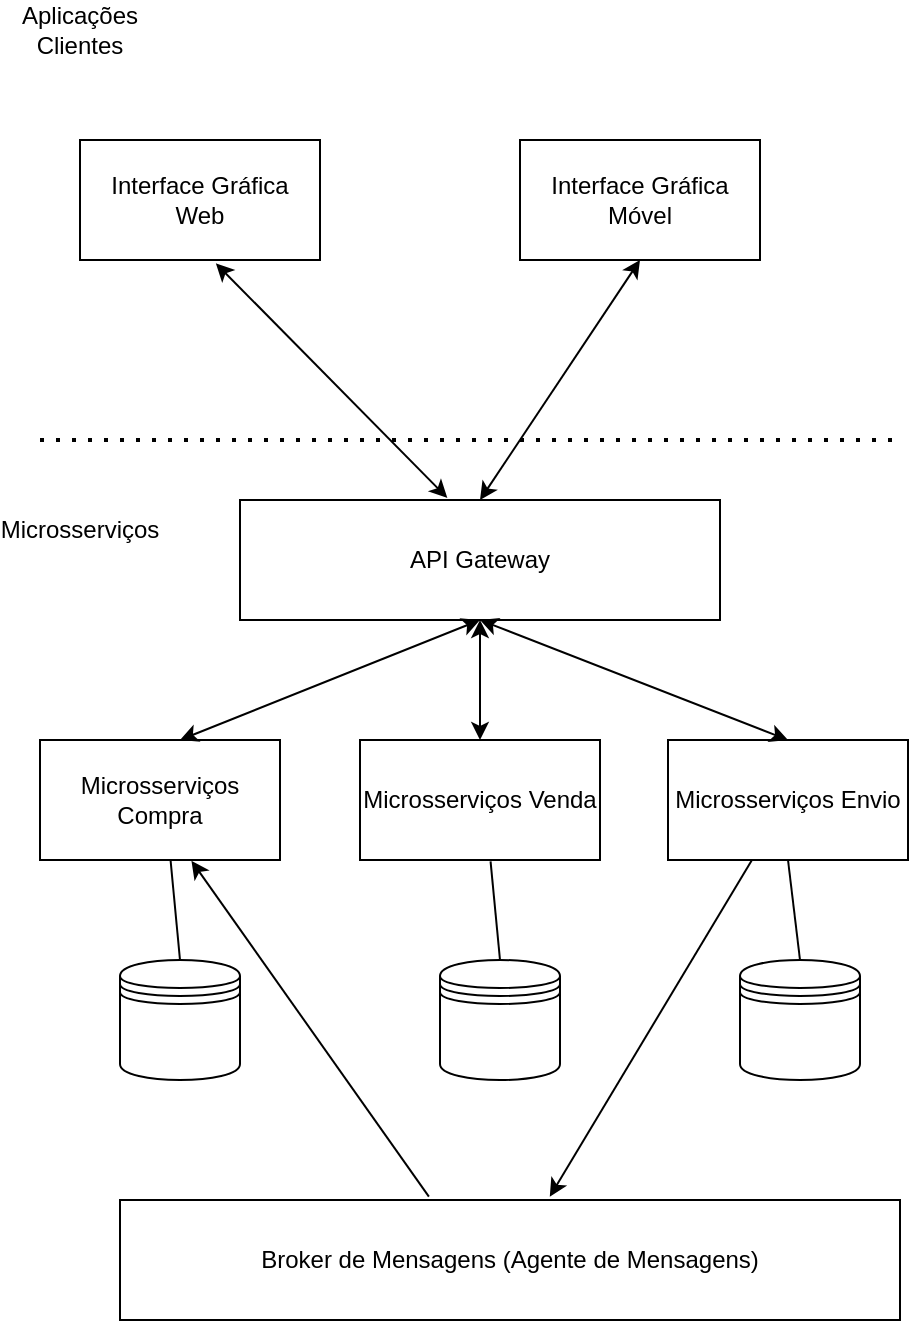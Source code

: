 <mxfile version="21.7.2" type="github">
  <diagram name="Página-1" id="lb2MOwUR2MJy2zvH3EcM">
    <mxGraphModel dx="875" dy="445" grid="1" gridSize="10" guides="1" tooltips="1" connect="1" arrows="1" fold="1" page="1" pageScale="1" pageWidth="827" pageHeight="1169" math="0" shadow="0">
      <root>
        <mxCell id="0" />
        <mxCell id="1" parent="0" />
        <mxCell id="7NhYJqwVJqV0VsxhA9z2-1" value="Interface Gráfica &lt;br&gt;Web" style="rounded=0;whiteSpace=wrap;html=1;" vertex="1" parent="1">
          <mxGeometry x="60" y="100" width="120" height="60" as="geometry" />
        </mxCell>
        <mxCell id="7NhYJqwVJqV0VsxhA9z2-2" value="Interface Gráfica Móvel&lt;br&gt;" style="rounded=0;whiteSpace=wrap;html=1;" vertex="1" parent="1">
          <mxGeometry x="280" y="100" width="120" height="60" as="geometry" />
        </mxCell>
        <mxCell id="7NhYJqwVJqV0VsxhA9z2-3" value="API Gateway&lt;br&gt;" style="rounded=0;whiteSpace=wrap;html=1;" vertex="1" parent="1">
          <mxGeometry x="140" y="280" width="240" height="60" as="geometry" />
        </mxCell>
        <mxCell id="7NhYJqwVJqV0VsxhA9z2-4" value="" style="endArrow=none;dashed=1;html=1;dashPattern=1 3;strokeWidth=2;rounded=0;" edge="1" parent="1">
          <mxGeometry width="50" height="50" relative="1" as="geometry">
            <mxPoint x="40" y="250" as="sourcePoint" />
            <mxPoint x="470" y="250" as="targetPoint" />
          </mxGeometry>
        </mxCell>
        <mxCell id="7NhYJqwVJqV0VsxhA9z2-6" value="Aplicações Clientes" style="text;html=1;strokeColor=none;fillColor=none;align=center;verticalAlign=middle;whiteSpace=wrap;rounded=0;" vertex="1" parent="1">
          <mxGeometry x="30" y="30" width="60" height="30" as="geometry" />
        </mxCell>
        <mxCell id="7NhYJqwVJqV0VsxhA9z2-8" value="Microsserviços&lt;br&gt;" style="text;html=1;strokeColor=none;fillColor=none;align=center;verticalAlign=middle;whiteSpace=wrap;rounded=0;" vertex="1" parent="1">
          <mxGeometry x="30" y="280" width="60" height="30" as="geometry" />
        </mxCell>
        <mxCell id="7NhYJqwVJqV0VsxhA9z2-10" value="" style="endArrow=classic;startArrow=classic;html=1;rounded=0;exitX=0.5;exitY=0;exitDx=0;exitDy=0;entryX=0.5;entryY=1;entryDx=0;entryDy=0;" edge="1" parent="1" source="7NhYJqwVJqV0VsxhA9z2-3" target="7NhYJqwVJqV0VsxhA9z2-2">
          <mxGeometry width="50" height="50" relative="1" as="geometry">
            <mxPoint x="300" y="220" as="sourcePoint" />
            <mxPoint x="350" y="170" as="targetPoint" />
          </mxGeometry>
        </mxCell>
        <mxCell id="7NhYJqwVJqV0VsxhA9z2-11" value="" style="endArrow=classic;startArrow=classic;html=1;rounded=0;entryX=0.566;entryY=1.028;entryDx=0;entryDy=0;entryPerimeter=0;exitX=0.432;exitY=-0.017;exitDx=0;exitDy=0;exitPerimeter=0;" edge="1" parent="1" source="7NhYJqwVJqV0VsxhA9z2-3" target="7NhYJqwVJqV0VsxhA9z2-1">
          <mxGeometry width="50" height="50" relative="1" as="geometry">
            <mxPoint x="270" y="250" as="sourcePoint" />
            <mxPoint x="320" y="200" as="targetPoint" />
          </mxGeometry>
        </mxCell>
        <mxCell id="7NhYJqwVJqV0VsxhA9z2-12" value="Microsserviços Compra&lt;br&gt;" style="rounded=0;whiteSpace=wrap;html=1;" vertex="1" parent="1">
          <mxGeometry x="40" y="400" width="120" height="60" as="geometry" />
        </mxCell>
        <mxCell id="7NhYJqwVJqV0VsxhA9z2-13" value="Microsserviços Venda&lt;br&gt;" style="rounded=0;whiteSpace=wrap;html=1;" vertex="1" parent="1">
          <mxGeometry x="200" y="400" width="120" height="60" as="geometry" />
        </mxCell>
        <mxCell id="7NhYJqwVJqV0VsxhA9z2-14" value="Microsserviços Envio&lt;br&gt;" style="rounded=0;whiteSpace=wrap;html=1;" vertex="1" parent="1">
          <mxGeometry x="354" y="400" width="120" height="60" as="geometry" />
        </mxCell>
        <mxCell id="7NhYJqwVJqV0VsxhA9z2-15" value="" style="shape=datastore;whiteSpace=wrap;html=1;" vertex="1" parent="1">
          <mxGeometry x="80" y="510" width="60" height="60" as="geometry" />
        </mxCell>
        <mxCell id="7NhYJqwVJqV0VsxhA9z2-16" value="" style="shape=datastore;whiteSpace=wrap;html=1;" vertex="1" parent="1">
          <mxGeometry x="390" y="510" width="60" height="60" as="geometry" />
        </mxCell>
        <mxCell id="7NhYJqwVJqV0VsxhA9z2-17" value="" style="shape=datastore;whiteSpace=wrap;html=1;" vertex="1" parent="1">
          <mxGeometry x="240" y="510" width="60" height="60" as="geometry" />
        </mxCell>
        <mxCell id="7NhYJqwVJqV0VsxhA9z2-19" value="" style="endArrow=none;html=1;rounded=0;entryX=0.544;entryY=1.002;entryDx=0;entryDy=0;entryPerimeter=0;" edge="1" parent="1" target="7NhYJqwVJqV0VsxhA9z2-12">
          <mxGeometry width="50" height="50" relative="1" as="geometry">
            <mxPoint x="110" y="510" as="sourcePoint" />
            <mxPoint x="160" y="470" as="targetPoint" />
          </mxGeometry>
        </mxCell>
        <mxCell id="7NhYJqwVJqV0VsxhA9z2-20" value="" style="endArrow=none;html=1;rounded=0;entryX=0.544;entryY=1.011;entryDx=0;entryDy=0;exitX=0.5;exitY=0;exitDx=0;exitDy=0;entryPerimeter=0;" edge="1" parent="1" source="7NhYJqwVJqV0VsxhA9z2-17" target="7NhYJqwVJqV0VsxhA9z2-13">
          <mxGeometry width="50" height="50" relative="1" as="geometry">
            <mxPoint x="260" y="510" as="sourcePoint" />
            <mxPoint x="310" y="460" as="targetPoint" />
          </mxGeometry>
        </mxCell>
        <mxCell id="7NhYJqwVJqV0VsxhA9z2-21" value="" style="endArrow=none;html=1;rounded=0;entryX=0.5;entryY=1;entryDx=0;entryDy=0;exitX=0.5;exitY=0;exitDx=0;exitDy=0;" edge="1" parent="1" source="7NhYJqwVJqV0VsxhA9z2-16" target="7NhYJqwVJqV0VsxhA9z2-14">
          <mxGeometry width="50" height="50" relative="1" as="geometry">
            <mxPoint x="410" y="510" as="sourcePoint" />
            <mxPoint x="460" y="460" as="targetPoint" />
          </mxGeometry>
        </mxCell>
        <mxCell id="7NhYJqwVJqV0VsxhA9z2-22" value="" style="endArrow=classic;startArrow=classic;html=1;rounded=0;" edge="1" parent="1">
          <mxGeometry width="50" height="50" relative="1" as="geometry">
            <mxPoint x="110" y="400" as="sourcePoint" />
            <mxPoint x="260" y="340" as="targetPoint" />
          </mxGeometry>
        </mxCell>
        <mxCell id="7NhYJqwVJqV0VsxhA9z2-25" value="" style="endArrow=classic;startArrow=classic;html=1;rounded=0;entryX=0.5;entryY=1;entryDx=0;entryDy=0;" edge="1" parent="1" source="7NhYJqwVJqV0VsxhA9z2-13" target="7NhYJqwVJqV0VsxhA9z2-3">
          <mxGeometry width="50" height="50" relative="1" as="geometry">
            <mxPoint x="240" y="460" as="sourcePoint" />
            <mxPoint x="290" y="410" as="targetPoint" />
          </mxGeometry>
        </mxCell>
        <mxCell id="7NhYJqwVJqV0VsxhA9z2-26" value="" style="endArrow=classic;startArrow=classic;html=1;rounded=0;exitX=0.5;exitY=0;exitDx=0;exitDy=0;entryX=0.5;entryY=1;entryDx=0;entryDy=0;" edge="1" parent="1" source="7NhYJqwVJqV0VsxhA9z2-14" target="7NhYJqwVJqV0VsxhA9z2-3">
          <mxGeometry width="50" height="50" relative="1" as="geometry">
            <mxPoint x="240" y="460" as="sourcePoint" />
            <mxPoint x="290" y="410" as="targetPoint" />
          </mxGeometry>
        </mxCell>
        <mxCell id="7NhYJqwVJqV0VsxhA9z2-27" value="Broker de Mensagens (Agente de Mensagens)" style="rounded=0;whiteSpace=wrap;html=1;" vertex="1" parent="1">
          <mxGeometry x="80" y="630" width="390" height="60" as="geometry" />
        </mxCell>
        <mxCell id="7NhYJqwVJqV0VsxhA9z2-30" value="" style="endArrow=classic;html=1;rounded=0;entryX=0.631;entryY=1.006;entryDx=0;entryDy=0;entryPerimeter=0;exitX=0.396;exitY=-0.028;exitDx=0;exitDy=0;exitPerimeter=0;" edge="1" parent="1" source="7NhYJqwVJqV0VsxhA9z2-27" target="7NhYJqwVJqV0VsxhA9z2-12">
          <mxGeometry width="50" height="50" relative="1" as="geometry">
            <mxPoint x="240" y="550" as="sourcePoint" />
            <mxPoint x="290" y="500" as="targetPoint" />
          </mxGeometry>
        </mxCell>
        <mxCell id="7NhYJqwVJqV0VsxhA9z2-31" value="" style="endArrow=classic;html=1;rounded=0;entryX=0.551;entryY=-0.028;entryDx=0;entryDy=0;entryPerimeter=0;" edge="1" parent="1" source="7NhYJqwVJqV0VsxhA9z2-14" target="7NhYJqwVJqV0VsxhA9z2-27">
          <mxGeometry width="50" height="50" relative="1" as="geometry">
            <mxPoint x="240" y="550" as="sourcePoint" />
            <mxPoint x="300" y="620" as="targetPoint" />
          </mxGeometry>
        </mxCell>
      </root>
    </mxGraphModel>
  </diagram>
</mxfile>
